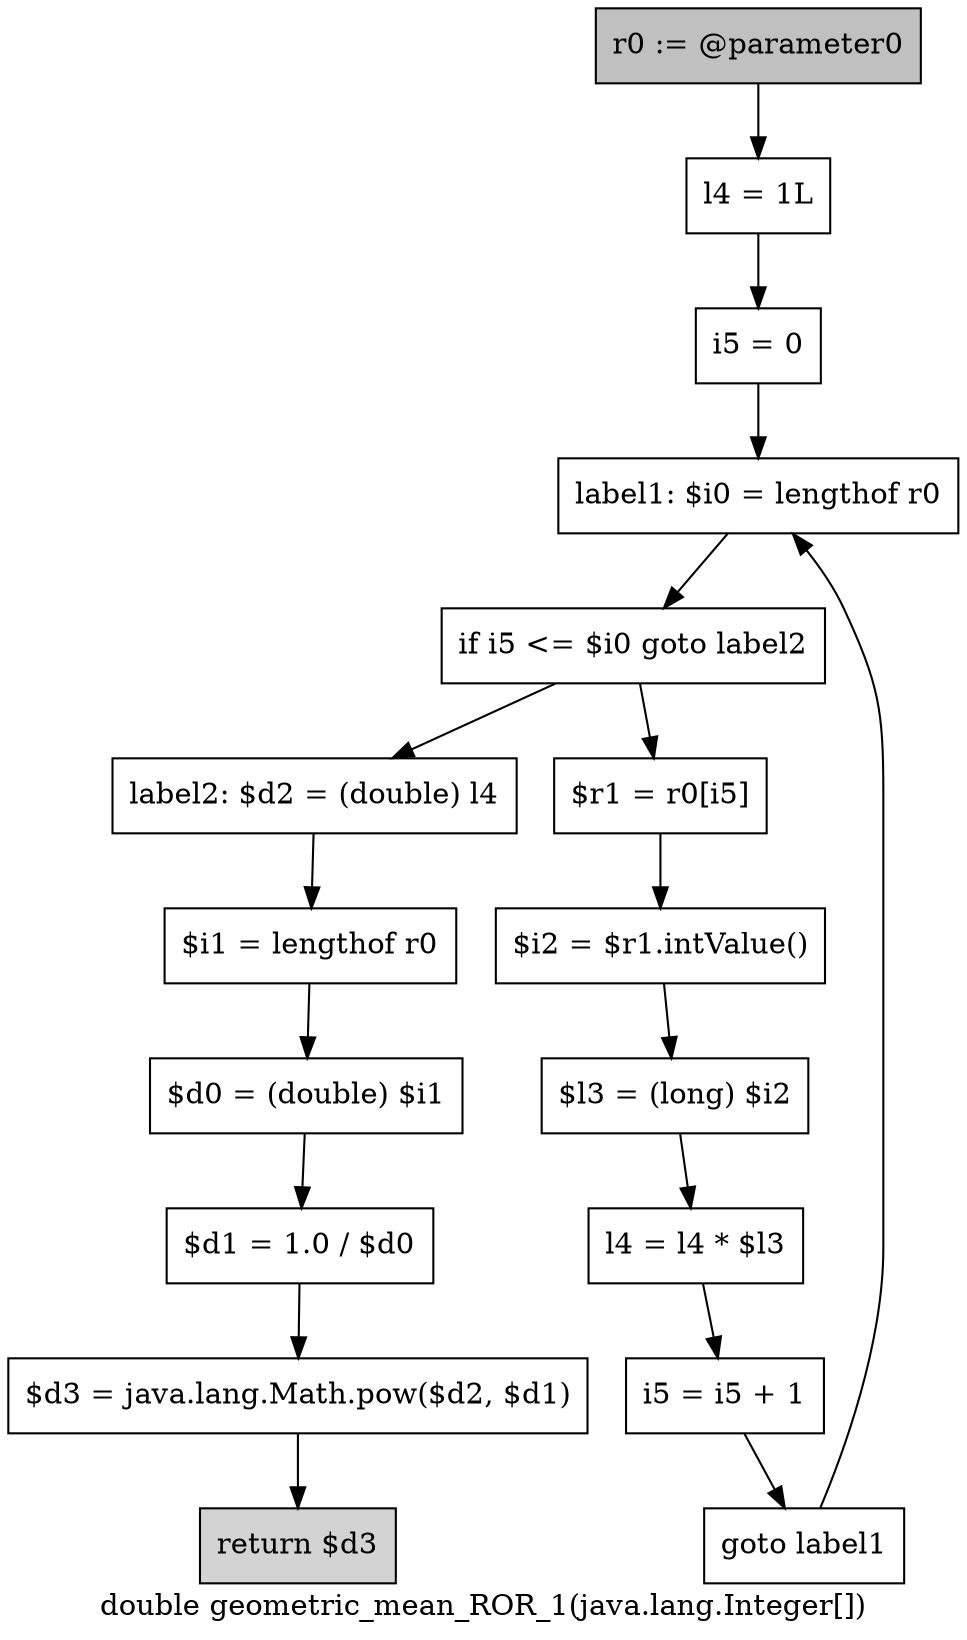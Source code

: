 digraph "double geometric_mean_ROR_1(java.lang.Integer[])" {
    label="double geometric_mean_ROR_1(java.lang.Integer[])";
    node [shape=box];
    "0" [style=filled,fillcolor=gray,label="r0 := @parameter0",];
    "1" [label="l4 = 1L",];
    "0"->"1";
    "2" [label="i5 = 0",];
    "1"->"2";
    "3" [label="label1: $i0 = lengthof r0",];
    "2"->"3";
    "4" [label="if i5 <= $i0 goto label2",];
    "3"->"4";
    "5" [label="$r1 = r0[i5]",];
    "4"->"5";
    "11" [label="label2: $d2 = (double) l4",];
    "4"->"11";
    "6" [label="$i2 = $r1.intValue()",];
    "5"->"6";
    "7" [label="$l3 = (long) $i2",];
    "6"->"7";
    "8" [label="l4 = l4 * $l3",];
    "7"->"8";
    "9" [label="i5 = i5 + 1",];
    "8"->"9";
    "10" [label="goto label1",];
    "9"->"10";
    "10"->"3";
    "12" [label="$i1 = lengthof r0",];
    "11"->"12";
    "13" [label="$d0 = (double) $i1",];
    "12"->"13";
    "14" [label="$d1 = 1.0 / $d0",];
    "13"->"14";
    "15" [label="$d3 = java.lang.Math.pow($d2, $d1)",];
    "14"->"15";
    "16" [style=filled,fillcolor=lightgray,label="return $d3",];
    "15"->"16";
}
